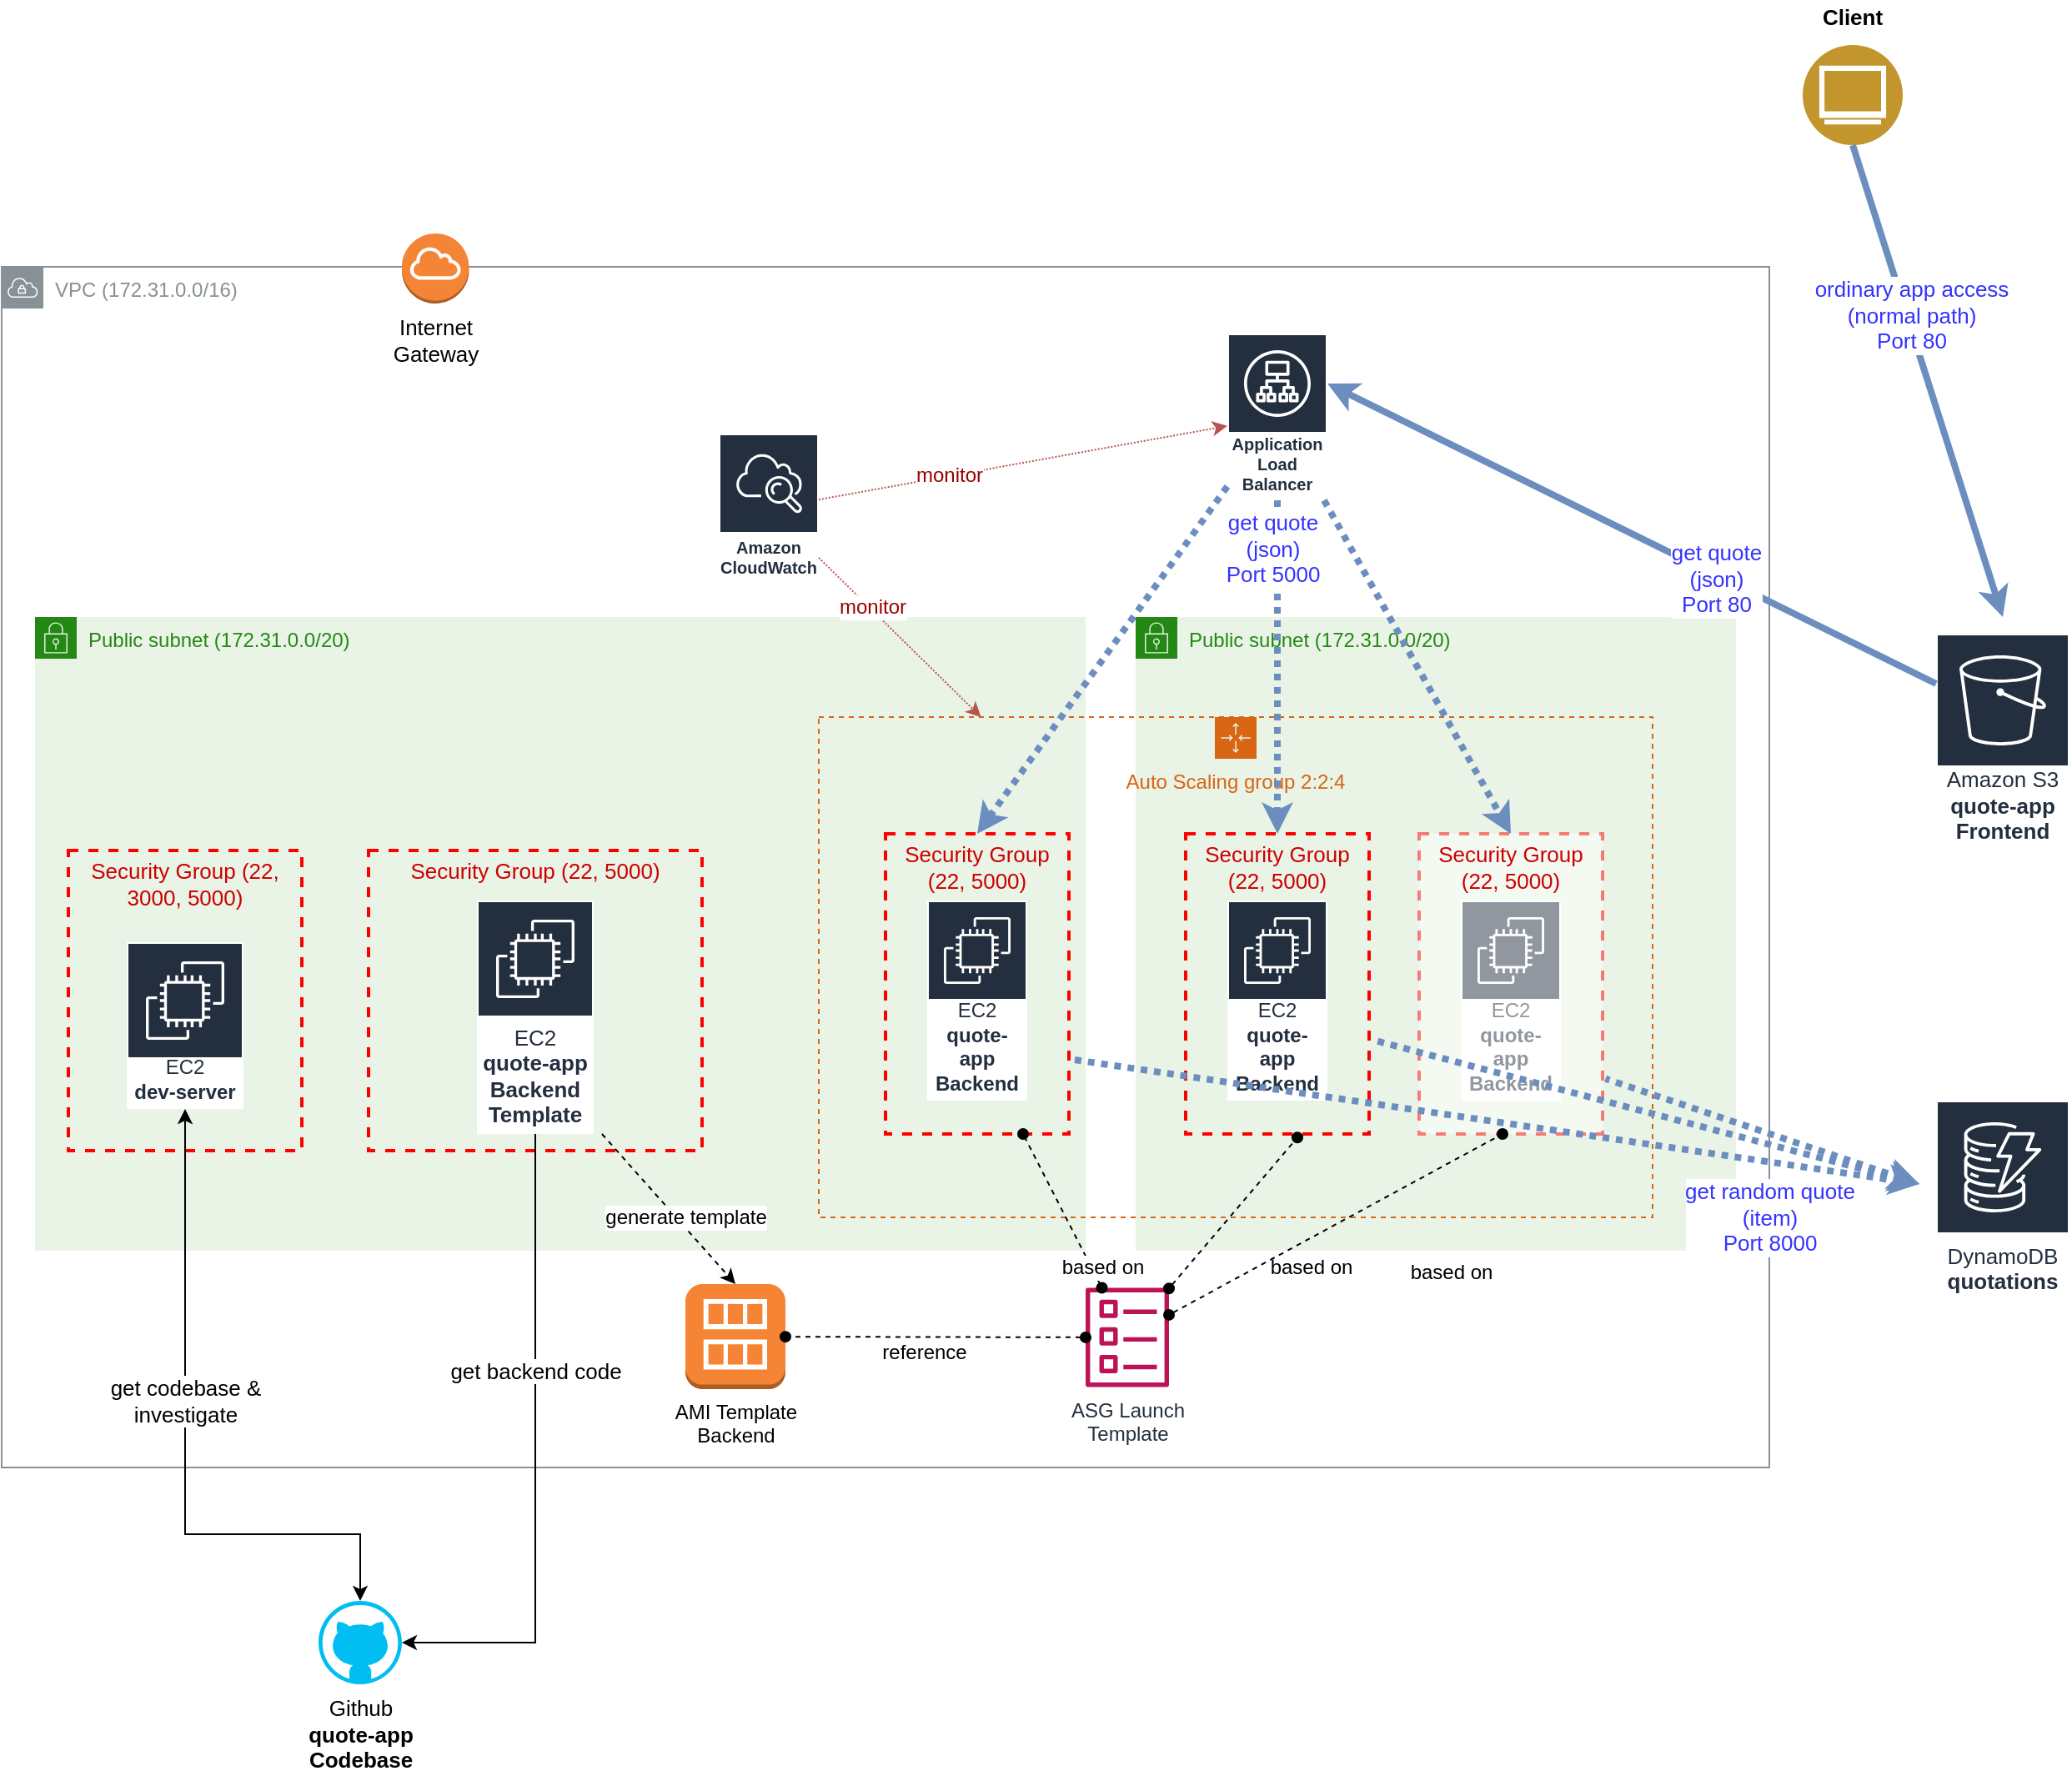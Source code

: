 <mxfile version="12.9.6" type="github">
  <diagram id="F1K99VueGrX9hIQm-at7" name="Page-1">
    <mxGraphModel dx="1422" dy="1845" grid="1" gridSize="10" guides="1" tooltips="1" connect="1" arrows="1" fold="1" page="1" pageScale="1" pageWidth="850" pageHeight="1100" math="0" shadow="0">
      <root>
        <mxCell id="0" />
        <mxCell id="1" parent="0" />
        <mxCell id="7ybaiJcg6CkK5B7Zw2j8-46" value="Public subnet (&lt;span&gt;172.31.0.0/20)&lt;br&gt;&lt;/span&gt;" style="points=[[0,0],[0.25,0],[0.5,0],[0.75,0],[1,0],[1,0.25],[1,0.5],[1,0.75],[1,1],[0.75,1],[0.5,1],[0.25,1],[0,1],[0,0.75],[0,0.5],[0,0.25]];outlineConnect=0;gradientColor=none;html=1;whiteSpace=wrap;fontSize=12;fontStyle=0;shape=mxgraph.aws4.group;grIcon=mxgraph.aws4.group_security_group;grStroke=0;strokeColor=#248814;fillColor=#E9F3E6;verticalAlign=top;align=left;spacingLeft=30;fontColor=#248814;dashed=0;" parent="1" vertex="1">
          <mxGeometry x="730" y="140" width="360" height="380" as="geometry" />
        </mxCell>
        <mxCell id="7ybaiJcg6CkK5B7Zw2j8-1" value="VPC (&lt;span&gt;172.31.0.0/16)&lt;br&gt;&lt;/span&gt;" style="outlineConnect=0;gradientColor=none;html=1;whiteSpace=wrap;fontSize=12;fontStyle=0;shape=mxgraph.aws4.group;grIcon=mxgraph.aws4.group_vpc;strokeColor=#879196;fillColor=none;verticalAlign=top;align=left;spacingLeft=30;fontColor=#879196;dashed=0;" parent="1" vertex="1">
          <mxGeometry x="50" y="-70" width="1060" height="720" as="geometry" />
        </mxCell>
        <mxCell id="7ybaiJcg6CkK5B7Zw2j8-3" value="Public subnet (&lt;span&gt;172.31.0.0/20)&lt;br&gt;&lt;/span&gt;" style="points=[[0,0],[0.25,0],[0.5,0],[0.75,0],[1,0],[1,0.25],[1,0.5],[1,0.75],[1,1],[0.75,1],[0.5,1],[0.25,1],[0,1],[0,0.75],[0,0.5],[0,0.25]];outlineConnect=0;gradientColor=none;html=1;whiteSpace=wrap;fontSize=12;fontStyle=0;shape=mxgraph.aws4.group;grIcon=mxgraph.aws4.group_security_group;grStroke=0;strokeColor=#248814;fillColor=#E9F3E6;verticalAlign=top;align=left;spacingLeft=30;fontColor=#248814;dashed=0;" parent="1" vertex="1">
          <mxGeometry x="70" y="140" width="630" height="380" as="geometry" />
        </mxCell>
        <mxCell id="7ybaiJcg6CkK5B7Zw2j8-4" value="&lt;font color=&quot;#cc0000&quot; style=&quot;font-size: 13px&quot;&gt;Security Group (22, 3000, 5000)&lt;/font&gt;" style="fontStyle=0;verticalAlign=top;align=center;spacingTop=-2;fillColor=none;rounded=0;whiteSpace=wrap;html=1;strokeColor=#FF0000;strokeWidth=2;dashed=1;container=1;collapsible=0;expand=0;recursiveResize=0;fontSize=13;" parent="1" vertex="1">
          <mxGeometry x="90" y="280" width="140" height="180" as="geometry" />
        </mxCell>
        <mxCell id="7ybaiJcg6CkK5B7Zw2j8-15" value="&lt;span style=&quot;font-weight: normal; font-size: 12px;&quot;&gt;EC2&lt;/span&gt;&lt;br style=&quot;font-size: 12px;&quot;&gt;dev-server" style="outlineConnect=0;fontColor=#232F3E;gradientColor=none;strokeColor=#ffffff;fillColor=#232F3E;dashed=0;verticalLabelPosition=middle;verticalAlign=bottom;align=center;html=1;whiteSpace=wrap;fontSize=12;fontStyle=1;spacing=3;shape=mxgraph.aws4.productIcon;prIcon=mxgraph.aws4.ec2;" parent="7ybaiJcg6CkK5B7Zw2j8-4" vertex="1">
          <mxGeometry x="35" y="55" width="70" height="100" as="geometry" />
        </mxCell>
        <mxCell id="7ybaiJcg6CkK5B7Zw2j8-6" value="&lt;span style=&quot;font-weight: normal; font-size: 13px;&quot;&gt;Amazon S3&lt;br style=&quot;font-size: 13px;&quot;&gt;&lt;/span&gt;quote-app&lt;br style=&quot;font-size: 13px;&quot;&gt;Frontend" style="outlineConnect=0;fontColor=#232F3E;gradientColor=none;strokeColor=#ffffff;fillColor=#232F3E;dashed=0;verticalLabelPosition=middle;verticalAlign=bottom;align=center;html=1;whiteSpace=wrap;fontSize=13;fontStyle=1;spacing=3;shape=mxgraph.aws4.productIcon;prIcon=mxgraph.aws4.s3;labelBackgroundColor=none;" parent="1" vertex="1">
          <mxGeometry x="1210" y="150" width="80" height="130" as="geometry" />
        </mxCell>
        <mxCell id="7ybaiJcg6CkK5B7Zw2j8-7" value="Internet&lt;br&gt;Gateway" style="outlineConnect=0;dashed=0;verticalLabelPosition=bottom;verticalAlign=top;align=center;html=1;shape=mxgraph.aws3.internet_gateway;fillColor=#F58536;gradientColor=none;labelBackgroundColor=none;fontSize=13;" parent="1" vertex="1">
          <mxGeometry x="290" y="-90" width="40.25" height="42" as="geometry" />
        </mxCell>
        <mxCell id="7ybaiJcg6CkK5B7Zw2j8-8" value="&lt;span style=&quot;font-weight: normal; font-size: 13px;&quot;&gt;DynamoDB&lt;/span&gt;&lt;br style=&quot;font-size: 13px;&quot;&gt;quotations" style="outlineConnect=0;fontColor=#232F3E;gradientColor=none;strokeColor=#ffffff;fillColor=#232F3E;dashed=0;verticalLabelPosition=middle;verticalAlign=bottom;align=center;html=1;whiteSpace=wrap;fontSize=13;fontStyle=1;spacing=3;shape=mxgraph.aws4.productIcon;prIcon=mxgraph.aws4.dynamodb;labelBackgroundColor=none;" parent="1" vertex="1">
          <mxGeometry x="1210" y="430" width="80" height="120" as="geometry" />
        </mxCell>
        <mxCell id="7ybaiJcg6CkK5B7Zw2j8-9" value="&lt;font color=&quot;#cc0000&quot; style=&quot;font-size: 13px&quot;&gt;Security Group (22, 5000)&lt;/font&gt;" style="fontStyle=0;verticalAlign=top;align=center;spacingTop=-2;fillColor=none;rounded=0;whiteSpace=wrap;html=1;strokeColor=#FF0000;strokeWidth=2;dashed=1;container=1;collapsible=0;expand=0;recursiveResize=0;fontSize=13;" parent="1" vertex="1">
          <mxGeometry x="270" y="280" width="200" height="180" as="geometry" />
        </mxCell>
        <mxCell id="7ybaiJcg6CkK5B7Zw2j8-14" value="&lt;span style=&quot;font-weight: normal ; font-size: 13px&quot;&gt;EC2&lt;/span&gt;&lt;br style=&quot;font-size: 13px&quot;&gt;quote-app Backend&lt;br&gt;Template" style="outlineConnect=0;fontColor=#232F3E;gradientColor=none;strokeColor=#ffffff;fillColor=#232F3E;dashed=0;verticalLabelPosition=middle;verticalAlign=bottom;align=center;html=1;whiteSpace=wrap;fontSize=13;fontStyle=1;spacing=3;shape=mxgraph.aws4.productIcon;prIcon=mxgraph.aws4.ec2;" parent="7ybaiJcg6CkK5B7Zw2j8-9" vertex="1">
          <mxGeometry x="65" y="30" width="70" height="140" as="geometry" />
        </mxCell>
        <mxCell id="7ybaiJcg6CkK5B7Zw2j8-11" value="get codebase &amp;amp;&lt;br&gt;investigate" style="edgeStyle=orthogonalEdgeStyle;rounded=0;orthogonalLoop=1;jettySize=auto;html=1;exitX=0.5;exitY=0;exitDx=0;exitDy=0;exitPerimeter=0;fontSize=13;startArrow=classic;startFill=1;" parent="1" source="7ybaiJcg6CkK5B7Zw2j8-13" target="7ybaiJcg6CkK5B7Zw2j8-15" edge="1">
          <mxGeometry x="0.125" relative="1" as="geometry">
            <mxPoint as="offset" />
            <Array as="points">
              <mxPoint x="265" y="690" />
              <mxPoint x="160" y="690" />
            </Array>
          </mxGeometry>
        </mxCell>
        <mxCell id="7ybaiJcg6CkK5B7Zw2j8-12" value="get backend code" style="edgeStyle=orthogonalEdgeStyle;rounded=0;orthogonalLoop=1;jettySize=auto;html=1;exitX=1;exitY=0.5;exitDx=0;exitDy=0;exitPerimeter=0;fontSize=13;startArrow=classic;startFill=1;endArrow=none;endFill=0;" parent="1" source="7ybaiJcg6CkK5B7Zw2j8-13" target="7ybaiJcg6CkK5B7Zw2j8-14" edge="1">
          <mxGeometry x="0.264" relative="1" as="geometry">
            <mxPoint x="530" y="470" as="targetPoint" />
            <mxPoint as="offset" />
          </mxGeometry>
        </mxCell>
        <mxCell id="7ybaiJcg6CkK5B7Zw2j8-13" value="Github&lt;br&gt;&lt;b&gt;quote-app&lt;br&gt;Codebase&lt;/b&gt;" style="verticalLabelPosition=bottom;html=1;verticalAlign=top;align=center;strokeColor=none;fillColor=#00BEF2;shape=mxgraph.azure.github_code;pointerEvents=1;labelBackgroundColor=none;fontSize=13;" parent="1" vertex="1">
          <mxGeometry x="240" y="730" width="50" height="50" as="geometry" />
        </mxCell>
        <mxCell id="7ybaiJcg6CkK5B7Zw2j8-19" value="" style="aspect=fixed;perimeter=ellipsePerimeter;html=1;align=center;shadow=0;dashed=0;fontColor=#4277BB;labelBackgroundColor=#ffffff;fontSize=12;spacingTop=3;image;image=img/lib/ibm/users/browser.svg;fillColor=#66B2FF;" parent="1" vertex="1">
          <mxGeometry x="1130" y="-203" width="60" height="60" as="geometry" />
        </mxCell>
        <mxCell id="7ybaiJcg6CkK5B7Zw2j8-26" value="Client" style="text;html=1;strokeColor=none;fillColor=none;align=center;verticalAlign=middle;whiteSpace=wrap;rounded=0;labelBackgroundColor=none;fontSize=13;fontStyle=1" parent="1" vertex="1">
          <mxGeometry x="1120" y="-230" width="80" height="20" as="geometry" />
        </mxCell>
        <mxCell id="7ybaiJcg6CkK5B7Zw2j8-33" value="AMI Template&lt;br&gt;Backend" style="outlineConnect=0;dashed=0;verticalLabelPosition=bottom;verticalAlign=top;align=center;html=1;shape=mxgraph.aws3.ami;fillColor=#F58534;gradientColor=none;fontSize=12;" parent="1" vertex="1">
          <mxGeometry x="460" y="540" width="60" height="63" as="geometry" />
        </mxCell>
        <mxCell id="7ybaiJcg6CkK5B7Zw2j8-34" value="" style="endArrow=classic;html=1;fontSize=12;entryX=0.5;entryY=0;entryDx=0;entryDy=0;entryPerimeter=0;exitX=1.071;exitY=1;exitDx=0;exitDy=0;exitPerimeter=0;dashed=1;" parent="1" source="7ybaiJcg6CkK5B7Zw2j8-14" target="7ybaiJcg6CkK5B7Zw2j8-33" edge="1">
          <mxGeometry width="50" height="50" relative="1" as="geometry">
            <mxPoint x="730" y="350" as="sourcePoint" />
            <mxPoint x="780" y="300" as="targetPoint" />
          </mxGeometry>
        </mxCell>
        <mxCell id="7ybaiJcg6CkK5B7Zw2j8-35" value="generate template" style="text;html=1;align=center;verticalAlign=middle;resizable=0;points=[];labelBackgroundColor=#ffffff;fontSize=12;" parent="7ybaiJcg6CkK5B7Zw2j8-34" vertex="1" connectable="0">
          <mxGeometry x="0.359" y="2" relative="1" as="geometry">
            <mxPoint x="-6.19" y="-10.21" as="offset" />
          </mxGeometry>
        </mxCell>
        <mxCell id="7ybaiJcg6CkK5B7Zw2j8-38" value="Auto Scaling group 2:2:4" style="points=[[0,0],[0.25,0],[0.5,0],[0.75,0],[1,0],[1,0.25],[1,0.5],[1,0.75],[1,1],[0.75,1],[0.5,1],[0.25,1],[0,1],[0,0.75],[0,0.5],[0,0.25]];outlineConnect=0;gradientColor=none;html=1;whiteSpace=wrap;fontSize=12;fontStyle=0;shape=mxgraph.aws4.groupCenter;grIcon=mxgraph.aws4.group_auto_scaling_group;grStroke=1;strokeColor=#D86613;fillColor=none;verticalAlign=top;align=center;fontColor=#D86613;dashed=1;spacingTop=25;" parent="1" vertex="1">
          <mxGeometry x="540" y="200" width="500" height="300" as="geometry" />
        </mxCell>
        <mxCell id="7ybaiJcg6CkK5B7Zw2j8-39" value="&lt;span style=&quot;font-weight: normal; font-size: 12px;&quot;&gt;EC2&lt;/span&gt;&lt;br style=&quot;font-size: 12px;&quot;&gt;quote-app Backend" style="outlineConnect=0;fontColor=#232F3E;gradientColor=none;strokeColor=#ffffff;fillColor=#232F3E;dashed=0;verticalLabelPosition=middle;verticalAlign=bottom;align=center;html=1;whiteSpace=wrap;fontSize=12;fontStyle=1;spacing=3;shape=mxgraph.aws4.productIcon;prIcon=mxgraph.aws4.ec2;" parent="1" vertex="1">
          <mxGeometry x="605" y="310" width="60" height="120" as="geometry" />
        </mxCell>
        <mxCell id="7ybaiJcg6CkK5B7Zw2j8-40" value="&lt;font color=&quot;#cc0000&quot; style=&quot;font-size: 13px&quot;&gt;Security Group (22, 5000)&lt;/font&gt;" style="fontStyle=0;verticalAlign=top;align=center;spacingTop=-2;fillColor=none;rounded=0;whiteSpace=wrap;html=1;strokeColor=#FF0000;strokeWidth=2;dashed=1;container=1;collapsible=0;expand=0;recursiveResize=0;fontSize=13;" parent="1" vertex="1">
          <mxGeometry x="580" y="270" width="110" height="180" as="geometry" />
        </mxCell>
        <mxCell id="7ybaiJcg6CkK5B7Zw2j8-42" value="&lt;span style=&quot;font-weight: normal; font-size: 12px;&quot;&gt;EC2&lt;/span&gt;&lt;br style=&quot;font-size: 12px;&quot;&gt;quote-app Backend" style="outlineConnect=0;fontColor=#232F3E;gradientColor=none;strokeColor=#ffffff;fillColor=#232F3E;dashed=0;verticalLabelPosition=middle;verticalAlign=bottom;align=center;html=1;whiteSpace=wrap;fontSize=12;fontStyle=1;spacing=3;shape=mxgraph.aws4.productIcon;prIcon=mxgraph.aws4.ec2;" parent="1" vertex="1">
          <mxGeometry x="785" y="310" width="60" height="120" as="geometry" />
        </mxCell>
        <mxCell id="7ybaiJcg6CkK5B7Zw2j8-43" value="&lt;font color=&quot;#cc0000&quot; style=&quot;font-size: 13px&quot;&gt;Security Group (22, 5000)&lt;/font&gt;" style="fontStyle=0;verticalAlign=top;align=center;spacingTop=-2;fillColor=none;rounded=0;whiteSpace=wrap;html=1;strokeColor=#FF0000;strokeWidth=2;dashed=1;container=1;collapsible=0;expand=0;recursiveResize=0;fontSize=13;" parent="1" vertex="1">
          <mxGeometry x="760" y="270" width="110" height="180" as="geometry" />
        </mxCell>
        <mxCell id="7ybaiJcg6CkK5B7Zw2j8-44" value="&lt;span style=&quot;font-weight: normal; font-size: 12px;&quot;&gt;EC2&lt;/span&gt;&lt;br style=&quot;font-size: 12px;&quot;&gt;quote-app Backend" style="outlineConnect=0;fontColor=#232F3E;gradientColor=none;strokeColor=#ffffff;fillColor=#232F3E;dashed=0;verticalLabelPosition=middle;verticalAlign=bottom;align=center;html=1;whiteSpace=wrap;fontSize=12;fontStyle=1;spacing=3;shape=mxgraph.aws4.productIcon;prIcon=mxgraph.aws4.ec2;" parent="1" vertex="1">
          <mxGeometry x="925" y="310" width="60" height="120" as="geometry" />
        </mxCell>
        <mxCell id="7ybaiJcg6CkK5B7Zw2j8-45" value="&lt;font color=&quot;#cc0000&quot; style=&quot;font-size: 13px&quot;&gt;Security Group (22, 5000)&lt;/font&gt;" style="fontStyle=0;verticalAlign=top;align=center;spacingTop=-2;fillColor=#ffffff;rounded=0;whiteSpace=wrap;html=1;strokeColor=#FF0000;strokeWidth=2;dashed=1;container=1;collapsible=0;expand=0;recursiveResize=0;fontSize=13;opacity=50;" parent="1" vertex="1">
          <mxGeometry x="900" y="270" width="110" height="180" as="geometry" />
        </mxCell>
        <mxCell id="7ybaiJcg6CkK5B7Zw2j8-48" value="Application Load Balancer" style="outlineConnect=0;fontColor=#232F3E;gradientColor=none;strokeColor=#ffffff;fillColor=#232F3E;dashed=0;verticalLabelPosition=middle;verticalAlign=bottom;align=center;html=1;whiteSpace=wrap;fontSize=10;fontStyle=1;spacing=3;shape=mxgraph.aws4.productIcon;prIcon=mxgraph.aws4.application_load_balancer;" parent="1" vertex="1">
          <mxGeometry x="785" y="-30" width="60" height="100" as="geometry" />
        </mxCell>
        <mxCell id="7ybaiJcg6CkK5B7Zw2j8-49" value="" style="endArrow=classic;html=1;fontSize=13;exitX=0.5;exitY=1;exitDx=0;exitDy=0;strokeWidth=4;fillColor=#dae8fc;strokeColor=#6c8ebf;" parent="1" source="7ybaiJcg6CkK5B7Zw2j8-19" edge="1">
          <mxGeometry width="50" height="50" relative="1" as="geometry">
            <mxPoint x="1039.996" y="-180.002" as="sourcePoint" />
            <mxPoint x="1250" y="140" as="targetPoint" />
          </mxGeometry>
        </mxCell>
        <mxCell id="7ybaiJcg6CkK5B7Zw2j8-50" value="ordinary app access&lt;br&gt;(normal path)&lt;br&gt;Port 80" style="text;html=1;align=center;verticalAlign=middle;resizable=0;points=[];labelBackgroundColor=#ffffff;fontSize=13;fontColor=#3333FF;" parent="7ybaiJcg6CkK5B7Zw2j8-49" vertex="1" connectable="0">
          <mxGeometry x="-0.279" y="2" relative="1" as="geometry">
            <mxPoint as="offset" />
          </mxGeometry>
        </mxCell>
        <mxCell id="7ybaiJcg6CkK5B7Zw2j8-51" value="" style="endArrow=classic;html=1;fontSize=13;strokeWidth=4;fillColor=#dae8fc;strokeColor=#6c8ebf;entryX=1;entryY=0.3;entryDx=0;entryDy=0;entryPerimeter=0;" parent="1" target="7ybaiJcg6CkK5B7Zw2j8-48" edge="1">
          <mxGeometry width="50" height="50" relative="1" as="geometry">
            <mxPoint x="1210" y="180.0" as="sourcePoint" />
            <mxPoint x="910.25" y="298.4" as="targetPoint" />
          </mxGeometry>
        </mxCell>
        <mxCell id="7ybaiJcg6CkK5B7Zw2j8-52" value="get quote&lt;br&gt;(json)&lt;br&gt;Port 80" style="text;html=1;align=center;verticalAlign=middle;resizable=0;points=[];labelBackgroundColor=#ffffff;fontSize=13;fontColor=#3333FF;" parent="7ybaiJcg6CkK5B7Zw2j8-51" vertex="1" connectable="0">
          <mxGeometry x="-0.282" y="2" relative="1" as="geometry">
            <mxPoint as="offset" />
          </mxGeometry>
        </mxCell>
        <mxCell id="7ybaiJcg6CkK5B7Zw2j8-53" value="" style="endArrow=classic;html=1;fontSize=13;strokeWidth=4;fillColor=#dae8fc;strokeColor=#6c8ebf;entryX=0.5;entryY=0;entryDx=0;entryDy=0;dashed=1;dashPattern=1 1;" parent="1" source="7ybaiJcg6CkK5B7Zw2j8-48" target="7ybaiJcg6CkK5B7Zw2j8-40" edge="1">
          <mxGeometry width="50" height="50" relative="1" as="geometry">
            <mxPoint x="880" y="270.8" as="sourcePoint" />
            <mxPoint x="580.25" y="389.2" as="targetPoint" />
          </mxGeometry>
        </mxCell>
        <mxCell id="7ybaiJcg6CkK5B7Zw2j8-55" value="" style="endArrow=classic;html=1;fontSize=13;strokeWidth=4;fillColor=#dae8fc;strokeColor=#6c8ebf;entryX=0.5;entryY=0;entryDx=0;entryDy=0;dashed=1;dashPattern=1 1;" parent="1" source="7ybaiJcg6CkK5B7Zw2j8-48" target="7ybaiJcg6CkK5B7Zw2j8-43" edge="1">
          <mxGeometry width="50" height="50" relative="1" as="geometry">
            <mxPoint x="790" y="89" as="sourcePoint" />
            <mxPoint x="645" y="280" as="targetPoint" />
          </mxGeometry>
        </mxCell>
        <mxCell id="7ybaiJcg6CkK5B7Zw2j8-57" value="" style="endArrow=classic;html=1;fontSize=13;strokeWidth=4;fillColor=#dae8fc;strokeColor=#6c8ebf;entryX=0.5;entryY=0;entryDx=0;entryDy=0;dashed=1;dashPattern=1 1;" parent="1" source="7ybaiJcg6CkK5B7Zw2j8-48" target="7ybaiJcg6CkK5B7Zw2j8-45" edge="1">
          <mxGeometry width="50" height="50" relative="1" as="geometry">
            <mxPoint x="800.0" y="99.429" as="sourcePoint" />
            <mxPoint x="655" y="290" as="targetPoint" />
          </mxGeometry>
        </mxCell>
        <mxCell id="7ybaiJcg6CkK5B7Zw2j8-58" value="get quote&lt;br&gt;(json)&lt;br&gt;Port 5000" style="text;html=1;align=center;verticalAlign=middle;resizable=0;points=[];labelBackgroundColor=#ffffff;fontSize=13;fontColor=#3333FF;" parent="7ybaiJcg6CkK5B7Zw2j8-57" vertex="1" connectable="0">
          <mxGeometry x="-0.282" y="2" relative="1" as="geometry">
            <mxPoint x="-73.1" y="-42.2" as="offset" />
          </mxGeometry>
        </mxCell>
        <mxCell id="7ybaiJcg6CkK5B7Zw2j8-59" value="get random quote&lt;br&gt;(item)&lt;br&gt;Port 8000" style="endArrow=none;html=1;fontSize=13;startArrow=classic;startFill=1;endFill=0;fillColor=#dae8fc;strokeColor=#6c8ebf;strokeWidth=4;fontColor=#3333FF;entryX=1.016;entryY=0.816;entryDx=0;entryDy=0;entryPerimeter=0;dashed=1;dashPattern=1 1;" parent="1" target="7ybaiJcg6CkK5B7Zw2j8-45" edge="1">
          <mxGeometry x="-0.204" y="48" width="50" height="50" relative="1" as="geometry">
            <mxPoint x="1200" y="480" as="sourcePoint" />
            <mxPoint x="910.25" y="369.997" as="targetPoint" />
            <mxPoint as="offset" />
          </mxGeometry>
        </mxCell>
        <mxCell id="7ybaiJcg6CkK5B7Zw2j8-60" value="" style="endArrow=none;html=1;fontSize=13;startArrow=classic;startFill=1;endFill=0;fillColor=#dae8fc;strokeColor=#6c8ebf;strokeWidth=4;fontColor=#3333FF;entryX=1.016;entryY=0.686;entryDx=0;entryDy=0;entryPerimeter=0;dashed=1;dashPattern=1 1;" parent="1" target="7ybaiJcg6CkK5B7Zw2j8-43" edge="1">
          <mxGeometry x="-0.325" y="-4" width="50" height="50" relative="1" as="geometry">
            <mxPoint x="1200" y="480" as="sourcePoint" />
            <mxPoint x="1021.76" y="426.88" as="targetPoint" />
            <mxPoint as="offset" />
          </mxGeometry>
        </mxCell>
        <mxCell id="7ybaiJcg6CkK5B7Zw2j8-61" value="" style="endArrow=none;html=1;fontSize=13;startArrow=classic;startFill=1;endFill=0;fillColor=#dae8fc;strokeColor=#6c8ebf;strokeWidth=4;fontColor=#3333FF;entryX=1;entryY=0.75;entryDx=0;entryDy=0;dashed=1;dashPattern=1 1;" parent="1" target="7ybaiJcg6CkK5B7Zw2j8-40" edge="1">
          <mxGeometry x="-0.434" y="-29" width="50" height="50" relative="1" as="geometry">
            <mxPoint x="1200" y="480" as="sourcePoint" />
            <mxPoint x="1031.76" y="436.88" as="targetPoint" />
            <mxPoint as="offset" />
          </mxGeometry>
        </mxCell>
        <mxCell id="7ybaiJcg6CkK5B7Zw2j8-62" value="ASG Launch &lt;br&gt;Template" style="outlineConnect=0;fontColor=#232F3E;gradientColor=none;fillColor=#BC1356;strokeColor=none;dashed=0;verticalLabelPosition=bottom;verticalAlign=top;align=center;html=1;fontSize=12;fontStyle=0;aspect=fixed;pointerEvents=1;shape=mxgraph.aws4.template;" parent="1" vertex="1">
          <mxGeometry x="700" y="542" width="50" height="60" as="geometry" />
        </mxCell>
        <mxCell id="7ybaiJcg6CkK5B7Zw2j8-63" value="" style="endArrow=oval;html=1;fontSize=12;endFill=1;startArrow=oval;startFill=1;dashed=1;" parent="1" source="7ybaiJcg6CkK5B7Zw2j8-62" target="7ybaiJcg6CkK5B7Zw2j8-33" edge="1">
          <mxGeometry width="50" height="50" relative="1" as="geometry">
            <mxPoint x="594.98" y="570" as="sourcePoint" />
            <mxPoint x="675.01" y="660" as="targetPoint" />
          </mxGeometry>
        </mxCell>
        <mxCell id="7ybaiJcg6CkK5B7Zw2j8-64" value="reference" style="text;html=1;align=center;verticalAlign=middle;resizable=0;points=[];labelBackgroundColor=#ffffff;fontSize=12;" parent="7ybaiJcg6CkK5B7Zw2j8-63" vertex="1" connectable="0">
          <mxGeometry x="0.359" y="2" relative="1" as="geometry">
            <mxPoint x="25.57" y="7.28" as="offset" />
          </mxGeometry>
        </mxCell>
        <mxCell id="7ybaiJcg6CkK5B7Zw2j8-68" value="" style="endArrow=oval;html=1;fontSize=12;entryX=0.75;entryY=1;entryDx=0;entryDy=0;endFill=1;startArrow=oval;startFill=1;dashed=1;" parent="1" source="7ybaiJcg6CkK5B7Zw2j8-62" target="7ybaiJcg6CkK5B7Zw2j8-40" edge="1">
          <mxGeometry width="50" height="50" relative="1" as="geometry">
            <mxPoint x="980" y="571.297" as="sourcePoint" />
            <mxPoint x="800" y="570.914" as="targetPoint" />
          </mxGeometry>
        </mxCell>
        <mxCell id="7ybaiJcg6CkK5B7Zw2j8-69" value="based on" style="text;html=1;align=center;verticalAlign=middle;resizable=0;points=[];labelBackgroundColor=#ffffff;fontSize=12;" parent="7ybaiJcg6CkK5B7Zw2j8-68" vertex="1" connectable="0">
          <mxGeometry x="0.359" y="2" relative="1" as="geometry">
            <mxPoint x="34.22" y="49.68" as="offset" />
          </mxGeometry>
        </mxCell>
        <mxCell id="7ybaiJcg6CkK5B7Zw2j8-70" value="" style="endArrow=oval;html=1;fontSize=12;entryX=0.609;entryY=1.012;entryDx=0;entryDy=0;entryPerimeter=0;endFill=1;startArrow=oval;startFill=1;dashed=1;" parent="1" source="7ybaiJcg6CkK5B7Zw2j8-62" target="7ybaiJcg6CkK5B7Zw2j8-43" edge="1">
          <mxGeometry width="50" height="50" relative="1" as="geometry">
            <mxPoint x="719.749" y="552.23" as="sourcePoint" />
            <mxPoint x="672.5" y="460" as="targetPoint" />
          </mxGeometry>
        </mxCell>
        <mxCell id="7ybaiJcg6CkK5B7Zw2j8-71" value="based on" style="text;html=1;align=center;verticalAlign=middle;resizable=0;points=[];labelBackgroundColor=#ffffff;fontSize=12;" parent="7ybaiJcg6CkK5B7Zw2j8-70" vertex="1" connectable="0">
          <mxGeometry x="0.359" y="2" relative="1" as="geometry">
            <mxPoint x="34.22" y="49.68" as="offset" />
          </mxGeometry>
        </mxCell>
        <mxCell id="7ybaiJcg6CkK5B7Zw2j8-72" value="" style="endArrow=oval;html=1;fontSize=12;endFill=1;startArrow=oval;startFill=1;dashed=1;" parent="1" source="7ybaiJcg6CkK5B7Zw2j8-62" edge="1">
          <mxGeometry width="50" height="50" relative="1" as="geometry">
            <mxPoint x="729.749" y="562.23" as="sourcePoint" />
            <mxPoint x="950" y="450" as="targetPoint" />
          </mxGeometry>
        </mxCell>
        <mxCell id="7ybaiJcg6CkK5B7Zw2j8-73" value="based on" style="text;html=1;align=center;verticalAlign=middle;resizable=0;points=[];labelBackgroundColor=#ffffff;fontSize=12;" parent="7ybaiJcg6CkK5B7Zw2j8-72" vertex="1" connectable="0">
          <mxGeometry x="0.359" y="2" relative="1" as="geometry">
            <mxPoint x="34.22" y="49.68" as="offset" />
          </mxGeometry>
        </mxCell>
        <mxCell id="xYrkur0aXKPAUDyAhaFl-1" value="Amazon CloudWatch" style="outlineConnect=0;fontColor=#232F3E;gradientColor=none;strokeColor=#ffffff;fillColor=#232F3E;dashed=0;verticalLabelPosition=middle;verticalAlign=bottom;align=center;html=1;whiteSpace=wrap;fontSize=10;fontStyle=1;spacing=3;shape=mxgraph.aws4.productIcon;prIcon=mxgraph.aws4.cloudwatch;" vertex="1" parent="1">
          <mxGeometry x="480" y="30" width="60" height="90" as="geometry" />
        </mxCell>
        <mxCell id="xYrkur0aXKPAUDyAhaFl-4" value="" style="endArrow=classic;html=1;dashed=1;dashPattern=1 1;fillColor=#f8cecc;strokeColor=#b85450;" edge="1" parent="1" source="xYrkur0aXKPAUDyAhaFl-1" target="7ybaiJcg6CkK5B7Zw2j8-48">
          <mxGeometry width="50" height="50" relative="1" as="geometry">
            <mxPoint x="600" y="90" as="sourcePoint" />
            <mxPoint x="650" y="40" as="targetPoint" />
          </mxGeometry>
        </mxCell>
        <mxCell id="xYrkur0aXKPAUDyAhaFl-5" value="monitor" style="text;html=1;align=center;verticalAlign=middle;resizable=0;points=[];labelBackgroundColor=#ffffff;fontColor=#990000;" vertex="1" connectable="0" parent="xYrkur0aXKPAUDyAhaFl-4">
          <mxGeometry x="-0.361" y="1" relative="1" as="geometry">
            <mxPoint as="offset" />
          </mxGeometry>
        </mxCell>
        <mxCell id="xYrkur0aXKPAUDyAhaFl-6" value="" style="endArrow=classic;html=1;dashed=1;dashPattern=1 1;fillColor=#f8cecc;strokeColor=#b85450;" edge="1" parent="1" source="xYrkur0aXKPAUDyAhaFl-1" target="7ybaiJcg6CkK5B7Zw2j8-38">
          <mxGeometry width="50" height="50" relative="1" as="geometry">
            <mxPoint x="550" y="78.016" as="sourcePoint" />
            <mxPoint x="795" y="35.238" as="targetPoint" />
          </mxGeometry>
        </mxCell>
        <mxCell id="xYrkur0aXKPAUDyAhaFl-7" value="monitor" style="text;html=1;align=center;verticalAlign=middle;resizable=0;points=[];labelBackgroundColor=#ffffff;fontColor=#990000;" vertex="1" connectable="0" parent="xYrkur0aXKPAUDyAhaFl-6">
          <mxGeometry x="-0.361" y="1" relative="1" as="geometry">
            <mxPoint as="offset" />
          </mxGeometry>
        </mxCell>
      </root>
    </mxGraphModel>
  </diagram>
</mxfile>
